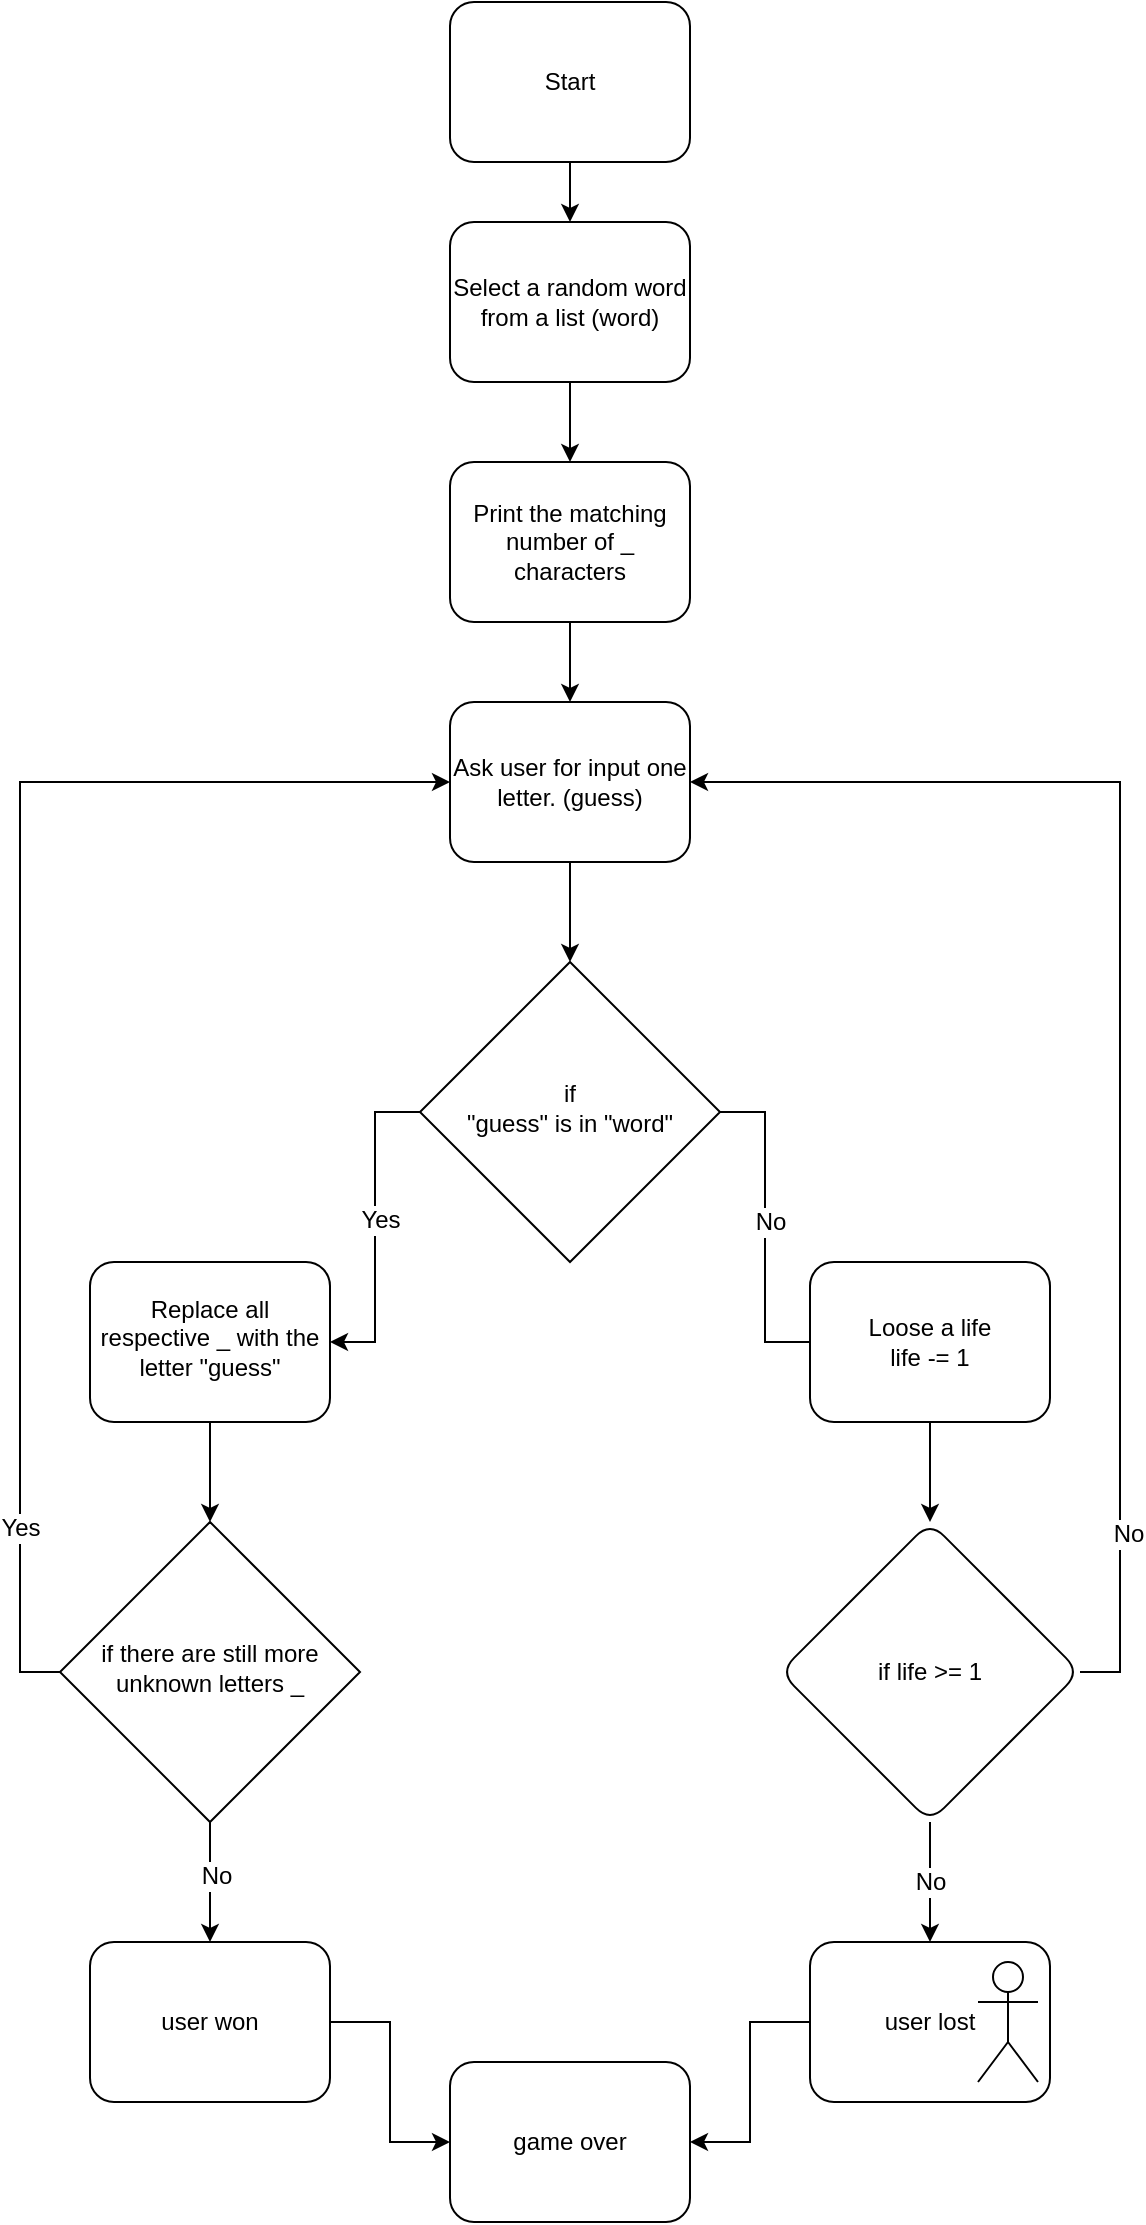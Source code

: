 <mxfile version="20.3.0" type="google"><diagram id="C5RBs43oDa-KdzZeNtuy" name="Page-1"><mxGraphModel grid="1" page="1" gridSize="10" guides="1" tooltips="1" connect="1" arrows="1" fold="1" pageScale="1" pageWidth="827" pageHeight="1169" math="0" shadow="0"><root><mxCell id="WIyWlLk6GJQsqaUBKTNV-0"/><mxCell id="WIyWlLk6GJQsqaUBKTNV-1" parent="WIyWlLk6GJQsqaUBKTNV-0"/><mxCell id="tdC8RtAardRkx3TJsbz3-1" value="" style="edgeStyle=orthogonalEdgeStyle;rounded=0;orthogonalLoop=1;jettySize=auto;html=1;" edge="1" parent="WIyWlLk6GJQsqaUBKTNV-1" source="WIyWlLk6GJQsqaUBKTNV-3" target="tdC8RtAardRkx3TJsbz3-0"><mxGeometry relative="1" as="geometry"/></mxCell><mxCell id="WIyWlLk6GJQsqaUBKTNV-3" value="&lt;font style=&quot;font-size: 12px;&quot;&gt;Start&lt;/font&gt;" style="rounded=1;whiteSpace=wrap;html=1;fontSize=12;glass=0;strokeWidth=1;shadow=0;" vertex="1" parent="WIyWlLk6GJQsqaUBKTNV-1"><mxGeometry x="150" y="-300" width="120" height="80" as="geometry"/></mxCell><mxCell id="tdC8RtAardRkx3TJsbz3-19" value="" style="edgeStyle=orthogonalEdgeStyle;rounded=0;orthogonalLoop=1;jettySize=auto;html=1;fontSize=11;entryX=1;entryY=0.5;entryDx=0;entryDy=0;" edge="1" parent="WIyWlLk6GJQsqaUBKTNV-1" source="WIyWlLk6GJQsqaUBKTNV-6" target="tdC8RtAardRkx3TJsbz3-18"><mxGeometry relative="1" as="geometry"/></mxCell><mxCell id="tdC8RtAardRkx3TJsbz3-47" value="Yes" style="edgeLabel;html=1;align=center;verticalAlign=middle;resizable=0;points=[];fontSize=12;" connectable="0" vertex="1" parent="tdC8RtAardRkx3TJsbz3-19"><mxGeometry x="-0.044" y="2" relative="1" as="geometry"><mxPoint as="offset"/></mxGeometry></mxCell><mxCell id="WIyWlLk6GJQsqaUBKTNV-6" value="&lt;font style=&quot;font-size: 12px;&quot;&gt;if&lt;br&gt;&quot;guess&quot; is in &quot;word&quot;&lt;/font&gt;" style="rhombus;whiteSpace=wrap;html=1;shadow=0;fontFamily=Helvetica;fontSize=12;align=center;strokeWidth=1;spacing=6;spacingTop=-4;" vertex="1" parent="WIyWlLk6GJQsqaUBKTNV-1"><mxGeometry x="135" y="180" width="150" height="150" as="geometry"/></mxCell><mxCell id="tdC8RtAardRkx3TJsbz3-5" value="" style="edgeStyle=orthogonalEdgeStyle;rounded=0;orthogonalLoop=1;jettySize=auto;html=1;" edge="1" parent="WIyWlLk6GJQsqaUBKTNV-1" source="tdC8RtAardRkx3TJsbz3-0" target="tdC8RtAardRkx3TJsbz3-3"><mxGeometry relative="1" as="geometry"/></mxCell><mxCell id="tdC8RtAardRkx3TJsbz3-0" value="&lt;font style=&quot;font-size: 12px;&quot;&gt;Select a random word from a list (word)&lt;/font&gt;" style="rounded=1;whiteSpace=wrap;html=1;fontSize=12;glass=0;strokeWidth=1;shadow=0;" vertex="1" parent="WIyWlLk6GJQsqaUBKTNV-1"><mxGeometry x="150" y="-190" width="120" height="80" as="geometry"/></mxCell><mxCell id="tdC8RtAardRkx3TJsbz3-7" value="" style="edgeStyle=orthogonalEdgeStyle;rounded=0;orthogonalLoop=1;jettySize=auto;html=1;" edge="1" parent="WIyWlLk6GJQsqaUBKTNV-1" source="tdC8RtAardRkx3TJsbz3-3" target="tdC8RtAardRkx3TJsbz3-6"><mxGeometry relative="1" as="geometry"/></mxCell><mxCell id="tdC8RtAardRkx3TJsbz3-3" value="&lt;font style=&quot;font-size: 12px;&quot;&gt;Print the matching number of _ characters&lt;/font&gt;" style="rounded=1;whiteSpace=wrap;html=1;fontSize=11;glass=0;strokeWidth=1;shadow=0;" vertex="1" parent="WIyWlLk6GJQsqaUBKTNV-1"><mxGeometry x="150" y="-70" width="120" height="80" as="geometry"/></mxCell><mxCell id="tdC8RtAardRkx3TJsbz3-8" value="" style="edgeStyle=orthogonalEdgeStyle;rounded=0;orthogonalLoop=1;jettySize=auto;html=1;fontSize=11;" edge="1" parent="WIyWlLk6GJQsqaUBKTNV-1" source="tdC8RtAardRkx3TJsbz3-6" target="WIyWlLk6GJQsqaUBKTNV-6"><mxGeometry relative="1" as="geometry"/></mxCell><mxCell id="tdC8RtAardRkx3TJsbz3-6" value="&lt;font style=&quot;font-size: 12px;&quot;&gt;Ask user for input one letter. (guess)&lt;/font&gt;" style="rounded=1;whiteSpace=wrap;html=1;fontSize=12;glass=0;strokeWidth=1;shadow=0;" vertex="1" parent="WIyWlLk6GJQsqaUBKTNV-1"><mxGeometry x="150" y="50" width="120" height="80" as="geometry"/></mxCell><mxCell id="tdC8RtAardRkx3TJsbz3-24" value="" style="edgeStyle=orthogonalEdgeStyle;rounded=0;orthogonalLoop=1;jettySize=auto;html=1;fontSize=12;exitX=0.5;exitY=1;exitDx=0;exitDy=0;entryX=0.5;entryY=0;entryDx=0;entryDy=0;" edge="1" parent="WIyWlLk6GJQsqaUBKTNV-1" source="tdC8RtAardRkx3TJsbz3-9" target="tdC8RtAardRkx3TJsbz3-23"><mxGeometry relative="1" as="geometry"/></mxCell><mxCell id="tdC8RtAardRkx3TJsbz3-9" value="&lt;font style=&quot;font-size: 12px;&quot;&gt;Loose a life&lt;br&gt;life -= 1&lt;br&gt;&lt;/font&gt;" style="rounded=1;whiteSpace=wrap;html=1;fontSize=12;glass=0;strokeWidth=1;shadow=0;" vertex="1" parent="WIyWlLk6GJQsqaUBKTNV-1"><mxGeometry x="330" y="330" width="120" height="80" as="geometry"/></mxCell><mxCell id="tdC8RtAardRkx3TJsbz3-10" value="" style="rounded=0;html=1;jettySize=auto;orthogonalLoop=1;fontSize=11;endArrow=none;endFill=0;endSize=8;strokeWidth=1;shadow=0;labelBackgroundColor=none;edgeStyle=orthogonalEdgeStyle;" edge="1" parent="WIyWlLk6GJQsqaUBKTNV-1" source="WIyWlLk6GJQsqaUBKTNV-6" target="tdC8RtAardRkx3TJsbz3-9"><mxGeometry y="20" relative="1" as="geometry"><mxPoint as="offset"/><mxPoint x="210" y="260" as="sourcePoint"/><mxPoint x="210" y="390" as="targetPoint"/></mxGeometry></mxCell><mxCell id="tdC8RtAardRkx3TJsbz3-21" value="No" style="edgeLabel;html=1;align=center;verticalAlign=middle;resizable=0;points=[];fontSize=12;" connectable="0" vertex="1" parent="tdC8RtAardRkx3TJsbz3-10"><mxGeometry x="-0.029" y="2" relative="1" as="geometry"><mxPoint as="offset"/></mxGeometry></mxCell><mxCell id="tdC8RtAardRkx3TJsbz3-22" value="" style="edgeStyle=orthogonalEdgeStyle;rounded=0;orthogonalLoop=1;jettySize=auto;html=1;fontSize=12;entryX=0.5;entryY=0;entryDx=0;entryDy=0;" edge="1" parent="WIyWlLk6GJQsqaUBKTNV-1" source="tdC8RtAardRkx3TJsbz3-18" target="tdC8RtAardRkx3TJsbz3-41"><mxGeometry relative="1" as="geometry"/></mxCell><mxCell id="tdC8RtAardRkx3TJsbz3-18" value="Replace all respective _ with the letter &quot;guess&quot;" style="rounded=1;whiteSpace=wrap;html=1;shadow=0;strokeWidth=1;spacing=6;spacingTop=-4;glass=0;" vertex="1" parent="WIyWlLk6GJQsqaUBKTNV-1"><mxGeometry x="-30" y="330" width="120" height="80" as="geometry"/></mxCell><mxCell id="tdC8RtAardRkx3TJsbz3-32" value="No" style="edgeStyle=orthogonalEdgeStyle;rounded=0;orthogonalLoop=1;jettySize=auto;html=1;fontSize=12;exitX=0.5;exitY=1;exitDx=0;exitDy=0;" edge="1" parent="WIyWlLk6GJQsqaUBKTNV-1" source="tdC8RtAardRkx3TJsbz3-23" target="tdC8RtAardRkx3TJsbz3-31"><mxGeometry relative="1" as="geometry"/></mxCell><mxCell id="tdC8RtAardRkx3TJsbz3-53" style="edgeStyle=orthogonalEdgeStyle;rounded=0;orthogonalLoop=1;jettySize=auto;html=1;exitX=1;exitY=0.5;exitDx=0;exitDy=0;fontSize=12;entryX=1;entryY=0.5;entryDx=0;entryDy=0;" edge="1" parent="WIyWlLk6GJQsqaUBKTNV-1" source="tdC8RtAardRkx3TJsbz3-23" target="tdC8RtAardRkx3TJsbz3-6"><mxGeometry relative="1" as="geometry"><mxPoint x="273" y="80" as="targetPoint"/><Array as="points"><mxPoint x="485" y="535"/><mxPoint x="485" y="90"/></Array></mxGeometry></mxCell><mxCell id="tdC8RtAardRkx3TJsbz3-56" value="No" style="edgeLabel;html=1;align=center;verticalAlign=middle;resizable=0;points=[];fontSize=12;" connectable="0" vertex="1" parent="tdC8RtAardRkx3TJsbz3-53"><mxGeometry x="-0.044" y="-4" relative="1" as="geometry"><mxPoint y="236" as="offset"/></mxGeometry></mxCell><mxCell id="tdC8RtAardRkx3TJsbz3-23" value="if life &amp;gt;= 1" style="rhombus;whiteSpace=wrap;html=1;rounded=1;glass=0;strokeWidth=1;shadow=0;" vertex="1" parent="WIyWlLk6GJQsqaUBKTNV-1"><mxGeometry x="315" y="460" width="150" height="150" as="geometry"/></mxCell><mxCell id="tdC8RtAardRkx3TJsbz3-37" value="" style="edgeStyle=orthogonalEdgeStyle;rounded=0;orthogonalLoop=1;jettySize=auto;html=1;fontSize=12;entryX=1;entryY=0.5;entryDx=0;entryDy=0;" edge="1" parent="WIyWlLk6GJQsqaUBKTNV-1" source="tdC8RtAardRkx3TJsbz3-31" target="tdC8RtAardRkx3TJsbz3-35"><mxGeometry relative="1" as="geometry"/></mxCell><mxCell id="tdC8RtAardRkx3TJsbz3-31" value="user lost" style="whiteSpace=wrap;html=1;rounded=1;glass=0;strokeWidth=1;shadow=0;" vertex="1" parent="WIyWlLk6GJQsqaUBKTNV-1"><mxGeometry x="330" y="670" width="120" height="80" as="geometry"/></mxCell><mxCell id="tdC8RtAardRkx3TJsbz3-38" style="edgeStyle=orthogonalEdgeStyle;rounded=0;orthogonalLoop=1;jettySize=auto;html=1;entryX=0;entryY=0.5;entryDx=0;entryDy=0;fontSize=12;" edge="1" parent="WIyWlLk6GJQsqaUBKTNV-1" source="tdC8RtAardRkx3TJsbz3-34" target="tdC8RtAardRkx3TJsbz3-35"><mxGeometry relative="1" as="geometry"/></mxCell><mxCell id="tdC8RtAardRkx3TJsbz3-34" value="user won" style="whiteSpace=wrap;html=1;rounded=1;glass=0;strokeWidth=1;shadow=0;" vertex="1" parent="WIyWlLk6GJQsqaUBKTNV-1"><mxGeometry x="-30" y="670" width="120" height="80" as="geometry"/></mxCell><mxCell id="tdC8RtAardRkx3TJsbz3-35" value="game over" style="whiteSpace=wrap;html=1;rounded=1;glass=0;strokeWidth=1;shadow=0;" vertex="1" parent="WIyWlLk6GJQsqaUBKTNV-1"><mxGeometry x="150" y="730" width="120" height="80" as="geometry"/></mxCell><mxCell id="tdC8RtAardRkx3TJsbz3-45" value="" style="edgeStyle=orthogonalEdgeStyle;rounded=0;orthogonalLoop=1;jettySize=auto;html=1;fontSize=12;exitX=0.5;exitY=1;exitDx=0;exitDy=0;" edge="1" parent="WIyWlLk6GJQsqaUBKTNV-1" source="tdC8RtAardRkx3TJsbz3-41" target="tdC8RtAardRkx3TJsbz3-34"><mxGeometry relative="1" as="geometry"/></mxCell><mxCell id="tdC8RtAardRkx3TJsbz3-46" value="No" style="edgeLabel;html=1;align=center;verticalAlign=middle;resizable=0;points=[];fontSize=12;" connectable="0" vertex="1" parent="tdC8RtAardRkx3TJsbz3-45"><mxGeometry x="-0.098" y="3" relative="1" as="geometry"><mxPoint as="offset"/></mxGeometry></mxCell><mxCell id="tdC8RtAardRkx3TJsbz3-48" value="Yes" style="edgeStyle=orthogonalEdgeStyle;rounded=0;orthogonalLoop=1;jettySize=auto;html=1;exitX=0;exitY=0.5;exitDx=0;exitDy=0;entryX=0;entryY=0.5;entryDx=0;entryDy=0;fontSize=12;" edge="1" parent="WIyWlLk6GJQsqaUBKTNV-1" source="tdC8RtAardRkx3TJsbz3-41" target="tdC8RtAardRkx3TJsbz3-6"><mxGeometry x="-0.725" relative="1" as="geometry"><mxPoint y="1" as="offset"/></mxGeometry></mxCell><mxCell id="tdC8RtAardRkx3TJsbz3-41" value="if there are still more unknown letters _" style="rhombus;whiteSpace=wrap;html=1;shadow=0;strokeWidth=1;spacing=6;spacingTop=-4;" vertex="1" parent="WIyWlLk6GJQsqaUBKTNV-1"><mxGeometry x="-45" y="460" width="150" height="150" as="geometry"/></mxCell><mxCell id="tdC8RtAardRkx3TJsbz3-57" value="" style="shape=umlActor;verticalLabelPosition=bottom;verticalAlign=top;html=1;outlineConnect=0;fontSize=12;" vertex="1" parent="WIyWlLk6GJQsqaUBKTNV-1"><mxGeometry x="414" y="680" width="30" height="60" as="geometry"/></mxCell></root></mxGraphModel></diagram></mxfile>